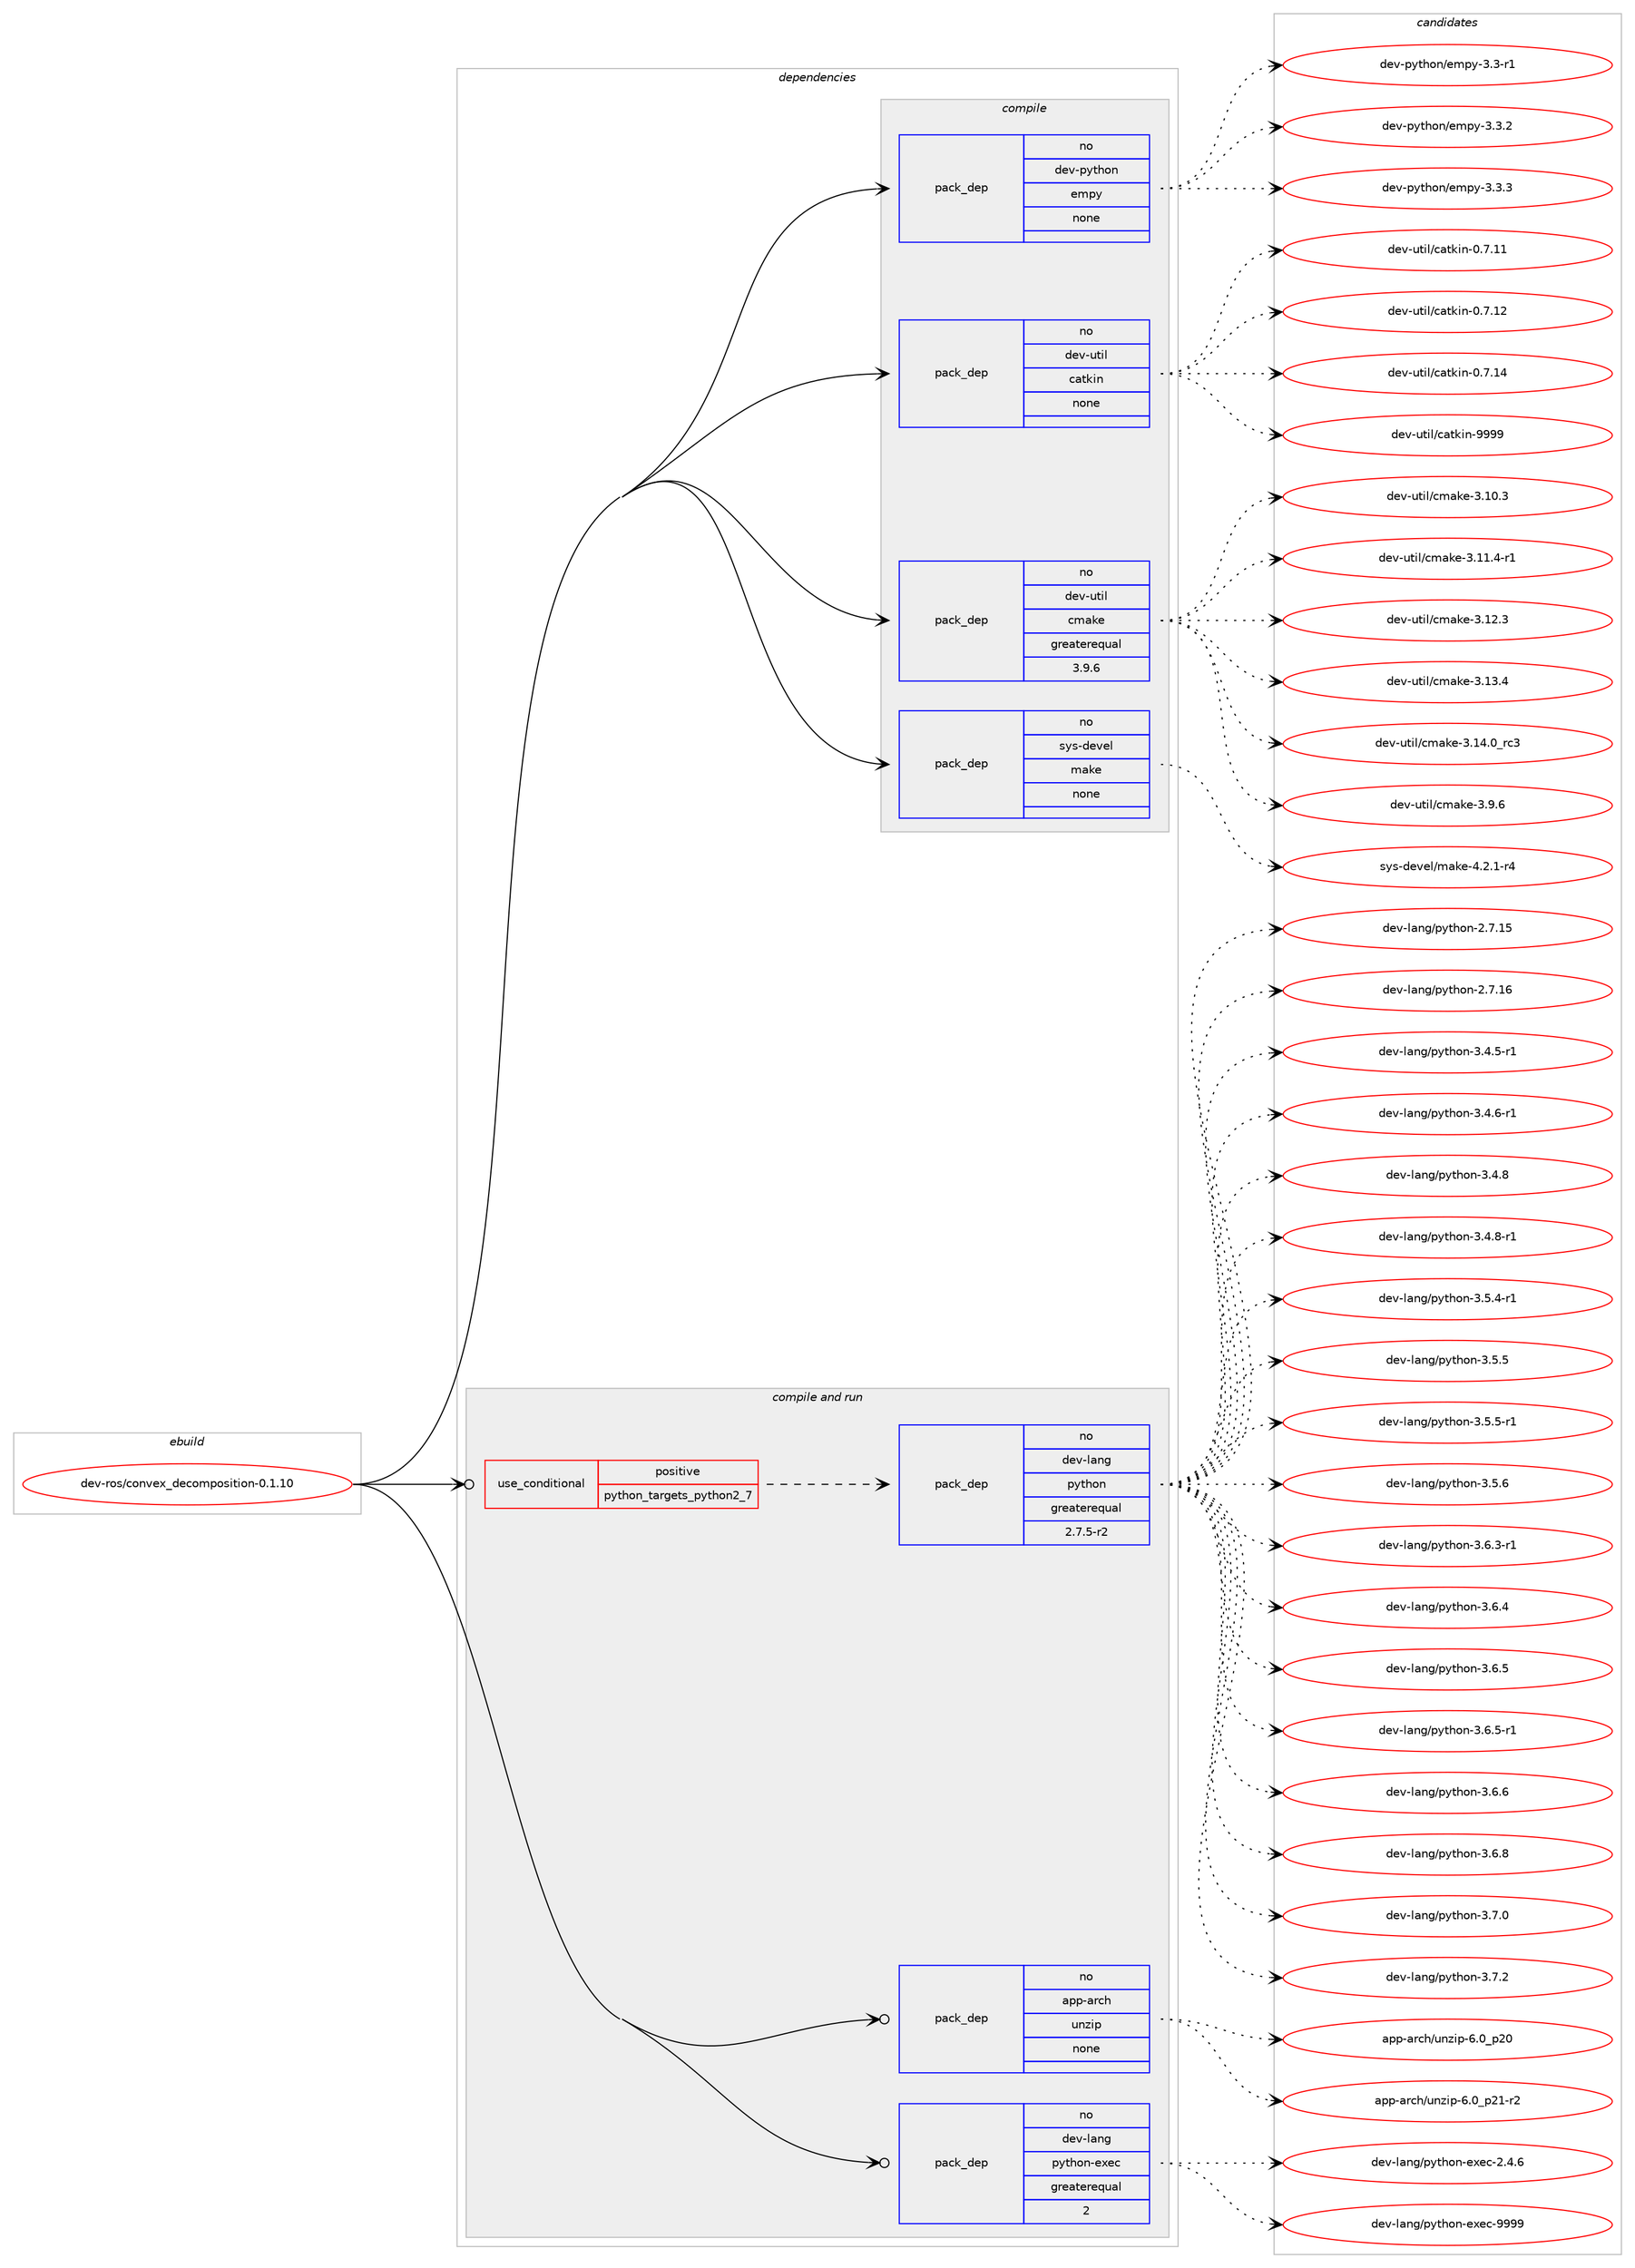 digraph prolog {

# *************
# Graph options
# *************

newrank=true;
concentrate=true;
compound=true;
graph [rankdir=LR,fontname=Helvetica,fontsize=10,ranksep=1.5];#, ranksep=2.5, nodesep=0.2];
edge  [arrowhead=vee];
node  [fontname=Helvetica,fontsize=10];

# **********
# The ebuild
# **********

subgraph cluster_leftcol {
color=gray;
rank=same;
label=<<i>ebuild</i>>;
id [label="dev-ros/convex_decomposition-0.1.10", color=red, width=4, href="../dev-ros/convex_decomposition-0.1.10.svg"];
}

# ****************
# The dependencies
# ****************

subgraph cluster_midcol {
color=gray;
label=<<i>dependencies</i>>;
subgraph cluster_compile {
fillcolor="#eeeeee";
style=filled;
label=<<i>compile</i>>;
subgraph pack1042354 {
dependency1453930 [label=<<TABLE BORDER="0" CELLBORDER="1" CELLSPACING="0" CELLPADDING="4" WIDTH="220"><TR><TD ROWSPAN="6" CELLPADDING="30">pack_dep</TD></TR><TR><TD WIDTH="110">no</TD></TR><TR><TD>dev-python</TD></TR><TR><TD>empy</TD></TR><TR><TD>none</TD></TR><TR><TD></TD></TR></TABLE>>, shape=none, color=blue];
}
id:e -> dependency1453930:w [weight=20,style="solid",arrowhead="vee"];
subgraph pack1042355 {
dependency1453931 [label=<<TABLE BORDER="0" CELLBORDER="1" CELLSPACING="0" CELLPADDING="4" WIDTH="220"><TR><TD ROWSPAN="6" CELLPADDING="30">pack_dep</TD></TR><TR><TD WIDTH="110">no</TD></TR><TR><TD>dev-util</TD></TR><TR><TD>catkin</TD></TR><TR><TD>none</TD></TR><TR><TD></TD></TR></TABLE>>, shape=none, color=blue];
}
id:e -> dependency1453931:w [weight=20,style="solid",arrowhead="vee"];
subgraph pack1042356 {
dependency1453932 [label=<<TABLE BORDER="0" CELLBORDER="1" CELLSPACING="0" CELLPADDING="4" WIDTH="220"><TR><TD ROWSPAN="6" CELLPADDING="30">pack_dep</TD></TR><TR><TD WIDTH="110">no</TD></TR><TR><TD>dev-util</TD></TR><TR><TD>cmake</TD></TR><TR><TD>greaterequal</TD></TR><TR><TD>3.9.6</TD></TR></TABLE>>, shape=none, color=blue];
}
id:e -> dependency1453932:w [weight=20,style="solid",arrowhead="vee"];
subgraph pack1042357 {
dependency1453933 [label=<<TABLE BORDER="0" CELLBORDER="1" CELLSPACING="0" CELLPADDING="4" WIDTH="220"><TR><TD ROWSPAN="6" CELLPADDING="30">pack_dep</TD></TR><TR><TD WIDTH="110">no</TD></TR><TR><TD>sys-devel</TD></TR><TR><TD>make</TD></TR><TR><TD>none</TD></TR><TR><TD></TD></TR></TABLE>>, shape=none, color=blue];
}
id:e -> dependency1453933:w [weight=20,style="solid",arrowhead="vee"];
}
subgraph cluster_compileandrun {
fillcolor="#eeeeee";
style=filled;
label=<<i>compile and run</i>>;
subgraph cond388186 {
dependency1453934 [label=<<TABLE BORDER="0" CELLBORDER="1" CELLSPACING="0" CELLPADDING="4"><TR><TD ROWSPAN="3" CELLPADDING="10">use_conditional</TD></TR><TR><TD>positive</TD></TR><TR><TD>python_targets_python2_7</TD></TR></TABLE>>, shape=none, color=red];
subgraph pack1042358 {
dependency1453935 [label=<<TABLE BORDER="0" CELLBORDER="1" CELLSPACING="0" CELLPADDING="4" WIDTH="220"><TR><TD ROWSPAN="6" CELLPADDING="30">pack_dep</TD></TR><TR><TD WIDTH="110">no</TD></TR><TR><TD>dev-lang</TD></TR><TR><TD>python</TD></TR><TR><TD>greaterequal</TD></TR><TR><TD>2.7.5-r2</TD></TR></TABLE>>, shape=none, color=blue];
}
dependency1453934:e -> dependency1453935:w [weight=20,style="dashed",arrowhead="vee"];
}
id:e -> dependency1453934:w [weight=20,style="solid",arrowhead="odotvee"];
subgraph pack1042359 {
dependency1453936 [label=<<TABLE BORDER="0" CELLBORDER="1" CELLSPACING="0" CELLPADDING="4" WIDTH="220"><TR><TD ROWSPAN="6" CELLPADDING="30">pack_dep</TD></TR><TR><TD WIDTH="110">no</TD></TR><TR><TD>app-arch</TD></TR><TR><TD>unzip</TD></TR><TR><TD>none</TD></TR><TR><TD></TD></TR></TABLE>>, shape=none, color=blue];
}
id:e -> dependency1453936:w [weight=20,style="solid",arrowhead="odotvee"];
subgraph pack1042360 {
dependency1453937 [label=<<TABLE BORDER="0" CELLBORDER="1" CELLSPACING="0" CELLPADDING="4" WIDTH="220"><TR><TD ROWSPAN="6" CELLPADDING="30">pack_dep</TD></TR><TR><TD WIDTH="110">no</TD></TR><TR><TD>dev-lang</TD></TR><TR><TD>python-exec</TD></TR><TR><TD>greaterequal</TD></TR><TR><TD>2</TD></TR></TABLE>>, shape=none, color=blue];
}
id:e -> dependency1453937:w [weight=20,style="solid",arrowhead="odotvee"];
}
subgraph cluster_run {
fillcolor="#eeeeee";
style=filled;
label=<<i>run</i>>;
}
}

# **************
# The candidates
# **************

subgraph cluster_choices {
rank=same;
color=gray;
label=<<i>candidates</i>>;

subgraph choice1042354 {
color=black;
nodesep=1;
choice1001011184511212111610411111047101109112121455146514511449 [label="dev-python/empy-3.3-r1", color=red, width=4,href="../dev-python/empy-3.3-r1.svg"];
choice1001011184511212111610411111047101109112121455146514650 [label="dev-python/empy-3.3.2", color=red, width=4,href="../dev-python/empy-3.3.2.svg"];
choice1001011184511212111610411111047101109112121455146514651 [label="dev-python/empy-3.3.3", color=red, width=4,href="../dev-python/empy-3.3.3.svg"];
dependency1453930:e -> choice1001011184511212111610411111047101109112121455146514511449:w [style=dotted,weight="100"];
dependency1453930:e -> choice1001011184511212111610411111047101109112121455146514650:w [style=dotted,weight="100"];
dependency1453930:e -> choice1001011184511212111610411111047101109112121455146514651:w [style=dotted,weight="100"];
}
subgraph choice1042355 {
color=black;
nodesep=1;
choice1001011184511711610510847999711610710511045484655464949 [label="dev-util/catkin-0.7.11", color=red, width=4,href="../dev-util/catkin-0.7.11.svg"];
choice1001011184511711610510847999711610710511045484655464950 [label="dev-util/catkin-0.7.12", color=red, width=4,href="../dev-util/catkin-0.7.12.svg"];
choice1001011184511711610510847999711610710511045484655464952 [label="dev-util/catkin-0.7.14", color=red, width=4,href="../dev-util/catkin-0.7.14.svg"];
choice100101118451171161051084799971161071051104557575757 [label="dev-util/catkin-9999", color=red, width=4,href="../dev-util/catkin-9999.svg"];
dependency1453931:e -> choice1001011184511711610510847999711610710511045484655464949:w [style=dotted,weight="100"];
dependency1453931:e -> choice1001011184511711610510847999711610710511045484655464950:w [style=dotted,weight="100"];
dependency1453931:e -> choice1001011184511711610510847999711610710511045484655464952:w [style=dotted,weight="100"];
dependency1453931:e -> choice100101118451171161051084799971161071051104557575757:w [style=dotted,weight="100"];
}
subgraph choice1042356 {
color=black;
nodesep=1;
choice1001011184511711610510847991099710710145514649484651 [label="dev-util/cmake-3.10.3", color=red, width=4,href="../dev-util/cmake-3.10.3.svg"];
choice10010111845117116105108479910997107101455146494946524511449 [label="dev-util/cmake-3.11.4-r1", color=red, width=4,href="../dev-util/cmake-3.11.4-r1.svg"];
choice1001011184511711610510847991099710710145514649504651 [label="dev-util/cmake-3.12.3", color=red, width=4,href="../dev-util/cmake-3.12.3.svg"];
choice1001011184511711610510847991099710710145514649514652 [label="dev-util/cmake-3.13.4", color=red, width=4,href="../dev-util/cmake-3.13.4.svg"];
choice1001011184511711610510847991099710710145514649524648951149951 [label="dev-util/cmake-3.14.0_rc3", color=red, width=4,href="../dev-util/cmake-3.14.0_rc3.svg"];
choice10010111845117116105108479910997107101455146574654 [label="dev-util/cmake-3.9.6", color=red, width=4,href="../dev-util/cmake-3.9.6.svg"];
dependency1453932:e -> choice1001011184511711610510847991099710710145514649484651:w [style=dotted,weight="100"];
dependency1453932:e -> choice10010111845117116105108479910997107101455146494946524511449:w [style=dotted,weight="100"];
dependency1453932:e -> choice1001011184511711610510847991099710710145514649504651:w [style=dotted,weight="100"];
dependency1453932:e -> choice1001011184511711610510847991099710710145514649514652:w [style=dotted,weight="100"];
dependency1453932:e -> choice1001011184511711610510847991099710710145514649524648951149951:w [style=dotted,weight="100"];
dependency1453932:e -> choice10010111845117116105108479910997107101455146574654:w [style=dotted,weight="100"];
}
subgraph choice1042357 {
color=black;
nodesep=1;
choice1151211154510010111810110847109971071014552465046494511452 [label="sys-devel/make-4.2.1-r4", color=red, width=4,href="../sys-devel/make-4.2.1-r4.svg"];
dependency1453933:e -> choice1151211154510010111810110847109971071014552465046494511452:w [style=dotted,weight="100"];
}
subgraph choice1042358 {
color=black;
nodesep=1;
choice10010111845108971101034711212111610411111045504655464953 [label="dev-lang/python-2.7.15", color=red, width=4,href="../dev-lang/python-2.7.15.svg"];
choice10010111845108971101034711212111610411111045504655464954 [label="dev-lang/python-2.7.16", color=red, width=4,href="../dev-lang/python-2.7.16.svg"];
choice1001011184510897110103471121211161041111104551465246534511449 [label="dev-lang/python-3.4.5-r1", color=red, width=4,href="../dev-lang/python-3.4.5-r1.svg"];
choice1001011184510897110103471121211161041111104551465246544511449 [label="dev-lang/python-3.4.6-r1", color=red, width=4,href="../dev-lang/python-3.4.6-r1.svg"];
choice100101118451089711010347112121116104111110455146524656 [label="dev-lang/python-3.4.8", color=red, width=4,href="../dev-lang/python-3.4.8.svg"];
choice1001011184510897110103471121211161041111104551465246564511449 [label="dev-lang/python-3.4.8-r1", color=red, width=4,href="../dev-lang/python-3.4.8-r1.svg"];
choice1001011184510897110103471121211161041111104551465346524511449 [label="dev-lang/python-3.5.4-r1", color=red, width=4,href="../dev-lang/python-3.5.4-r1.svg"];
choice100101118451089711010347112121116104111110455146534653 [label="dev-lang/python-3.5.5", color=red, width=4,href="../dev-lang/python-3.5.5.svg"];
choice1001011184510897110103471121211161041111104551465346534511449 [label="dev-lang/python-3.5.5-r1", color=red, width=4,href="../dev-lang/python-3.5.5-r1.svg"];
choice100101118451089711010347112121116104111110455146534654 [label="dev-lang/python-3.5.6", color=red, width=4,href="../dev-lang/python-3.5.6.svg"];
choice1001011184510897110103471121211161041111104551465446514511449 [label="dev-lang/python-3.6.3-r1", color=red, width=4,href="../dev-lang/python-3.6.3-r1.svg"];
choice100101118451089711010347112121116104111110455146544652 [label="dev-lang/python-3.6.4", color=red, width=4,href="../dev-lang/python-3.6.4.svg"];
choice100101118451089711010347112121116104111110455146544653 [label="dev-lang/python-3.6.5", color=red, width=4,href="../dev-lang/python-3.6.5.svg"];
choice1001011184510897110103471121211161041111104551465446534511449 [label="dev-lang/python-3.6.5-r1", color=red, width=4,href="../dev-lang/python-3.6.5-r1.svg"];
choice100101118451089711010347112121116104111110455146544654 [label="dev-lang/python-3.6.6", color=red, width=4,href="../dev-lang/python-3.6.6.svg"];
choice100101118451089711010347112121116104111110455146544656 [label="dev-lang/python-3.6.8", color=red, width=4,href="../dev-lang/python-3.6.8.svg"];
choice100101118451089711010347112121116104111110455146554648 [label="dev-lang/python-3.7.0", color=red, width=4,href="../dev-lang/python-3.7.0.svg"];
choice100101118451089711010347112121116104111110455146554650 [label="dev-lang/python-3.7.2", color=red, width=4,href="../dev-lang/python-3.7.2.svg"];
dependency1453935:e -> choice10010111845108971101034711212111610411111045504655464953:w [style=dotted,weight="100"];
dependency1453935:e -> choice10010111845108971101034711212111610411111045504655464954:w [style=dotted,weight="100"];
dependency1453935:e -> choice1001011184510897110103471121211161041111104551465246534511449:w [style=dotted,weight="100"];
dependency1453935:e -> choice1001011184510897110103471121211161041111104551465246544511449:w [style=dotted,weight="100"];
dependency1453935:e -> choice100101118451089711010347112121116104111110455146524656:w [style=dotted,weight="100"];
dependency1453935:e -> choice1001011184510897110103471121211161041111104551465246564511449:w [style=dotted,weight="100"];
dependency1453935:e -> choice1001011184510897110103471121211161041111104551465346524511449:w [style=dotted,weight="100"];
dependency1453935:e -> choice100101118451089711010347112121116104111110455146534653:w [style=dotted,weight="100"];
dependency1453935:e -> choice1001011184510897110103471121211161041111104551465346534511449:w [style=dotted,weight="100"];
dependency1453935:e -> choice100101118451089711010347112121116104111110455146534654:w [style=dotted,weight="100"];
dependency1453935:e -> choice1001011184510897110103471121211161041111104551465446514511449:w [style=dotted,weight="100"];
dependency1453935:e -> choice100101118451089711010347112121116104111110455146544652:w [style=dotted,weight="100"];
dependency1453935:e -> choice100101118451089711010347112121116104111110455146544653:w [style=dotted,weight="100"];
dependency1453935:e -> choice1001011184510897110103471121211161041111104551465446534511449:w [style=dotted,weight="100"];
dependency1453935:e -> choice100101118451089711010347112121116104111110455146544654:w [style=dotted,weight="100"];
dependency1453935:e -> choice100101118451089711010347112121116104111110455146544656:w [style=dotted,weight="100"];
dependency1453935:e -> choice100101118451089711010347112121116104111110455146554648:w [style=dotted,weight="100"];
dependency1453935:e -> choice100101118451089711010347112121116104111110455146554650:w [style=dotted,weight="100"];
}
subgraph choice1042359 {
color=black;
nodesep=1;
choice971121124597114991044711711012210511245544648951125048 [label="app-arch/unzip-6.0_p20", color=red, width=4,href="../app-arch/unzip-6.0_p20.svg"];
choice9711211245971149910447117110122105112455446489511250494511450 [label="app-arch/unzip-6.0_p21-r2", color=red, width=4,href="../app-arch/unzip-6.0_p21-r2.svg"];
dependency1453936:e -> choice971121124597114991044711711012210511245544648951125048:w [style=dotted,weight="100"];
dependency1453936:e -> choice9711211245971149910447117110122105112455446489511250494511450:w [style=dotted,weight="100"];
}
subgraph choice1042360 {
color=black;
nodesep=1;
choice1001011184510897110103471121211161041111104510112010199455046524654 [label="dev-lang/python-exec-2.4.6", color=red, width=4,href="../dev-lang/python-exec-2.4.6.svg"];
choice10010111845108971101034711212111610411111045101120101994557575757 [label="dev-lang/python-exec-9999", color=red, width=4,href="../dev-lang/python-exec-9999.svg"];
dependency1453937:e -> choice1001011184510897110103471121211161041111104510112010199455046524654:w [style=dotted,weight="100"];
dependency1453937:e -> choice10010111845108971101034711212111610411111045101120101994557575757:w [style=dotted,weight="100"];
}
}

}
